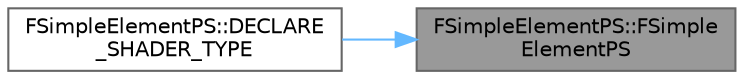 digraph "FSimpleElementPS::FSimpleElementPS"
{
 // INTERACTIVE_SVG=YES
 // LATEX_PDF_SIZE
  bgcolor="transparent";
  edge [fontname=Helvetica,fontsize=10,labelfontname=Helvetica,labelfontsize=10];
  node [fontname=Helvetica,fontsize=10,shape=box,height=0.2,width=0.4];
  rankdir="RL";
  Node1 [id="Node000001",label="FSimpleElementPS::FSimple\lElementPS",height=0.2,width=0.4,color="gray40", fillcolor="grey60", style="filled", fontcolor="black",tooltip=" "];
  Node1 -> Node2 [id="edge1_Node000001_Node000002",dir="back",color="steelblue1",style="solid",tooltip=" "];
  Node2 [id="Node000002",label="FSimpleElementPS::DECLARE\l_SHADER_TYPE",height=0.2,width=0.4,color="grey40", fillcolor="white", style="filled",URL="$de/df9/classFSimpleElementPS.html#a3490d2125db28b22f5f3cc7ad3bba67a",tooltip=" "];
}
